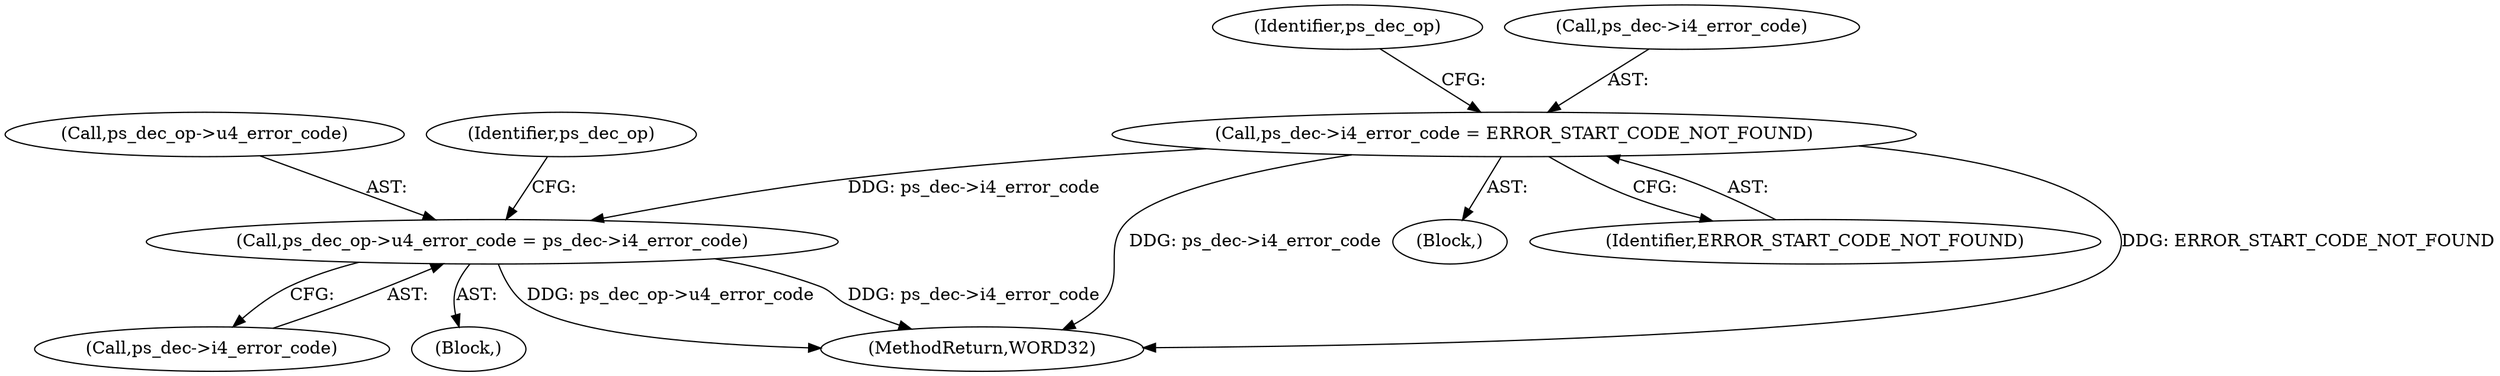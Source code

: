 digraph "0_Android_494561291a503840f385fbcd11d9bc5f4dc502b8@pointer" {
"1001225" [label="(Call,ps_dec->i4_error_code = ERROR_START_CODE_NOT_FOUND)"];
"1001247" [label="(Call,ps_dec_op->u4_error_code = ps_dec->i4_error_code)"];
"1001225" [label="(Call,ps_dec->i4_error_code = ERROR_START_CODE_NOT_FOUND)"];
"1001247" [label="(Call,ps_dec_op->u4_error_code = ps_dec->i4_error_code)"];
"1001232" [label="(Identifier,ps_dec_op)"];
"1001248" [label="(Call,ps_dec_op->u4_error_code)"];
"1001256" [label="(Identifier,ps_dec_op)"];
"1001243" [label="(Block,)"];
"1002226" [label="(MethodReturn,WORD32)"];
"1001226" [label="(Call,ps_dec->i4_error_code)"];
"1001224" [label="(Block,)"];
"1001229" [label="(Identifier,ERROR_START_CODE_NOT_FOUND)"];
"1001251" [label="(Call,ps_dec->i4_error_code)"];
"1001225" -> "1001224"  [label="AST: "];
"1001225" -> "1001229"  [label="CFG: "];
"1001226" -> "1001225"  [label="AST: "];
"1001229" -> "1001225"  [label="AST: "];
"1001232" -> "1001225"  [label="CFG: "];
"1001225" -> "1002226"  [label="DDG: ERROR_START_CODE_NOT_FOUND"];
"1001225" -> "1002226"  [label="DDG: ps_dec->i4_error_code"];
"1001225" -> "1001247"  [label="DDG: ps_dec->i4_error_code"];
"1001247" -> "1001243"  [label="AST: "];
"1001247" -> "1001251"  [label="CFG: "];
"1001248" -> "1001247"  [label="AST: "];
"1001251" -> "1001247"  [label="AST: "];
"1001256" -> "1001247"  [label="CFG: "];
"1001247" -> "1002226"  [label="DDG: ps_dec->i4_error_code"];
"1001247" -> "1002226"  [label="DDG: ps_dec_op->u4_error_code"];
}
